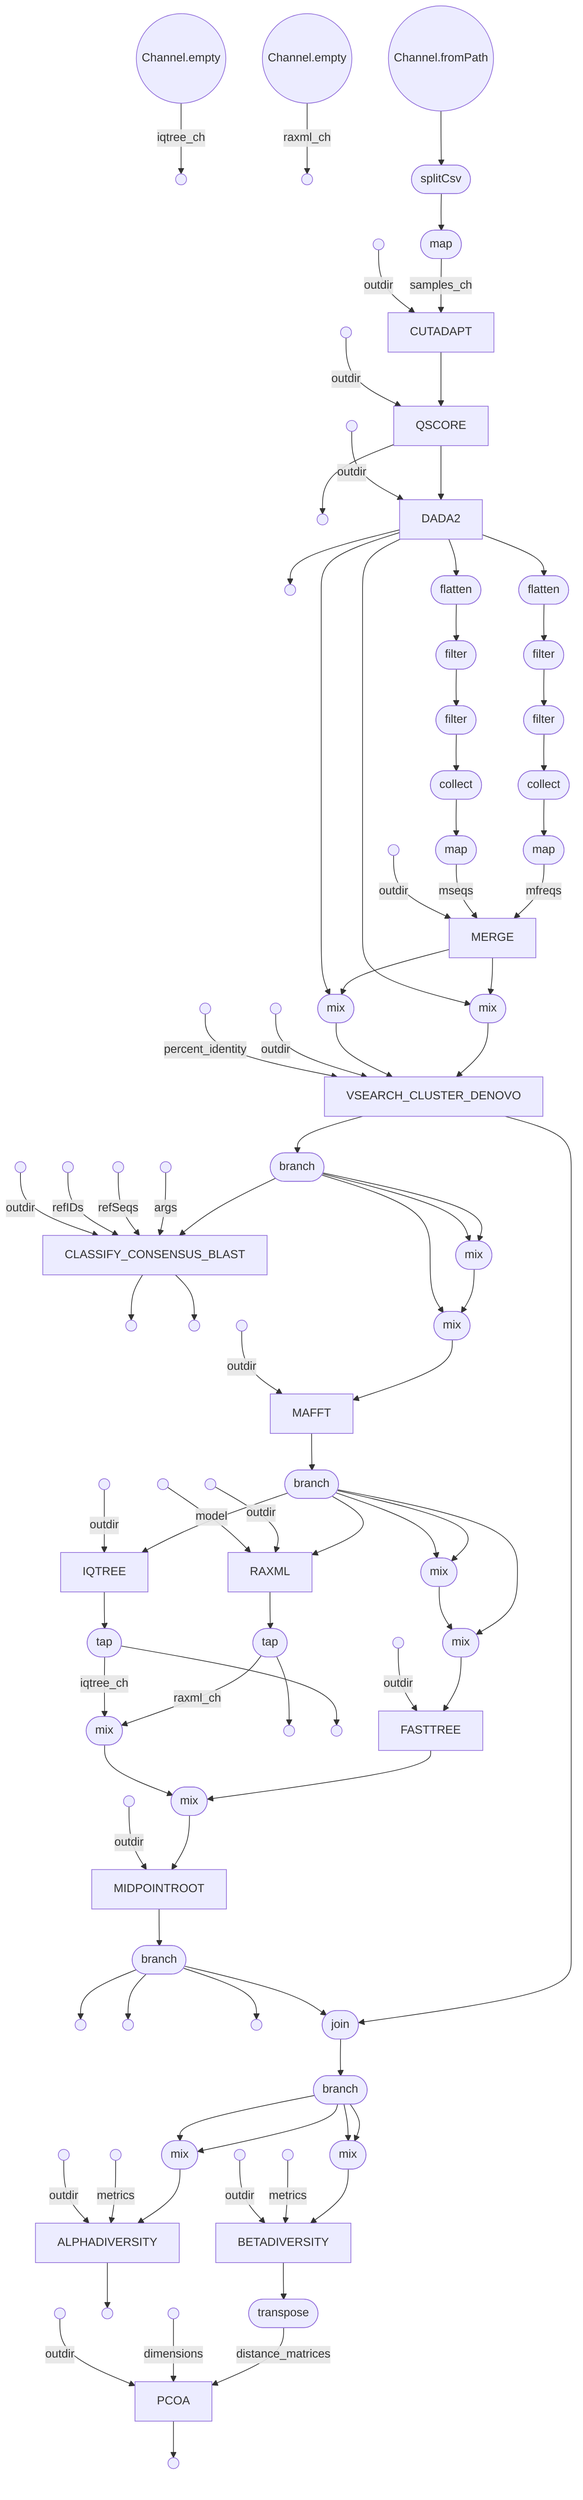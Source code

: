 flowchart TD
    p0((Channel.empty))
    p1(( ))
    p2((Channel.empty))
    p3(( ))
    p4((Channel.fromPath))
    p5([splitCsv])
    p6([map])
    p7(( ))
    p8[CUTADAPT]
    p9(( ))
    p10[QSCORE]
    p11(( ))
    p12(( ))
    p13[DADA2]
    p14(( ))
    p15([flatten])
    p16([filter])
    p17([filter])
    p18([collect])
    p19([map])
    p20([flatten])
    p21([filter])
    p22([filter])
    p23([collect])
    p24([map])
    p25(( ))
    p26[MERGE]
    p27([mix])
    p28([mix])
    p29(( ))
    p30(( ))
    p31[VSEARCH_CLUSTER_DENOVO]
    p32([branch])
    p33(( ))
    p34(( ))
    p35(( ))
    p36(( ))
    p37[CLASSIFY_CONSENSUS_BLAST]
    p38(( ))
    p39(( ))
    p40([mix])
    p41([mix])
    p42(( ))
    p43[MAFFT]
    p44([branch])
    p45([mix])
    p46([mix])
    p47(( ))
    p48[FASTTREE]
    p49(( ))
    p50(( ))
    p51[RAXML]
    p52([tap])
    p53(( ))
    p54(( ))
    p55[IQTREE]
    p56([tap])
    p57(( ))
    p58([mix])
    p59([mix])
    p60(( ))
    p61[MIDPOINTROOT]
    p62([branch])
    p63(( ))
    p64(( ))
    p65(( ))
    p66([join])
    p67([branch])
    p68([mix])
    p69(( ))
    p70(( ))
    p71[BETADIVERSITY]
    p72([transpose])
    p73([mix])
    p74(( ))
    p75(( ))
    p76[ALPHADIVERSITY]
    p77(( ))
    p78(( ))
    p79(( ))
    p80[PCOA]
    p81(( ))
    p0 -->|iqtree_ch| p1
    p2 -->|raxml_ch| p3
    p4 --> p5
    p5 --> p6
    p6 -->|samples_ch| p8
    p7 -->|outdir| p8
    p8 --> p10
    p9 -->|outdir| p10
    p10 --> p13
    p10 --> p11
    p12 -->|outdir| p13
    p13 --> p15
    p13 --> p14
    p13 --> p20
    p15 --> p16
    p16 --> p17
    p17 --> p18
    p18 --> p19
    p19 -->|mfreqs| p26
    p20 --> p21
    p21 --> p22
    p22 --> p23
    p23 --> p24
    p24 -->|mseqs| p26
    p25 -->|outdir| p26
    p26 --> p28
    p26 --> p27
    p13 --> p27
    p27 --> p31
    p13 --> p28
    p28 --> p31
    p29 -->|outdir| p31
    p30 -->|percent_identity| p31
    p31 --> p66
    p31 --> p32
    p32 --> p37
    p32 --> p40
    p32 --> p40
    p33 -->|args| p37
    p34 -->|refSeqs| p37
    p35 -->|refIDs| p37
    p36 -->|outdir| p37
    p37 --> p39
    p37 --> p38
    p40 --> p41
    p32 --> p41
    p41 --> p43
    p42 -->|outdir| p43
    p43 --> p44
    p44 --> p45
    p44 --> p46
    p44 --> p45
    p45 --> p46
    p46 --> p48
    p47 -->|outdir| p48
    p48 --> p59
    p44 --> p51
    p49 -->|outdir| p51
    p50 -->|model| p51
    p51 --> p52
    p52 --> p53
    p52 -->|raxml_ch| p58
    p44 --> p55
    p54 -->|outdir| p55
    p55 --> p56
    p56 -->|iqtree_ch| p58
    p56 --> p57
    p58 --> p59
    p59 --> p61
    p60 -->|outdir| p61
    p61 --> p62
    p62 --> p65
    p62 --> p64
    p62 --> p63
    p62 --> p66
    p66 --> p67
    p67 --> p68
    p67 --> p73
    p67 --> p68
    p68 --> p71
    p69 -->|metrics| p71
    p70 -->|outdir| p71
    p71 --> p72
    p72 -->|distance_matrices| p80
    p67 --> p73
    p73 --> p76
    p74 -->|metrics| p76
    p75 -->|outdir| p76
    p76 --> p77
    p78 -->|dimensions| p80
    p79 -->|outdir| p80
    p80 --> p81